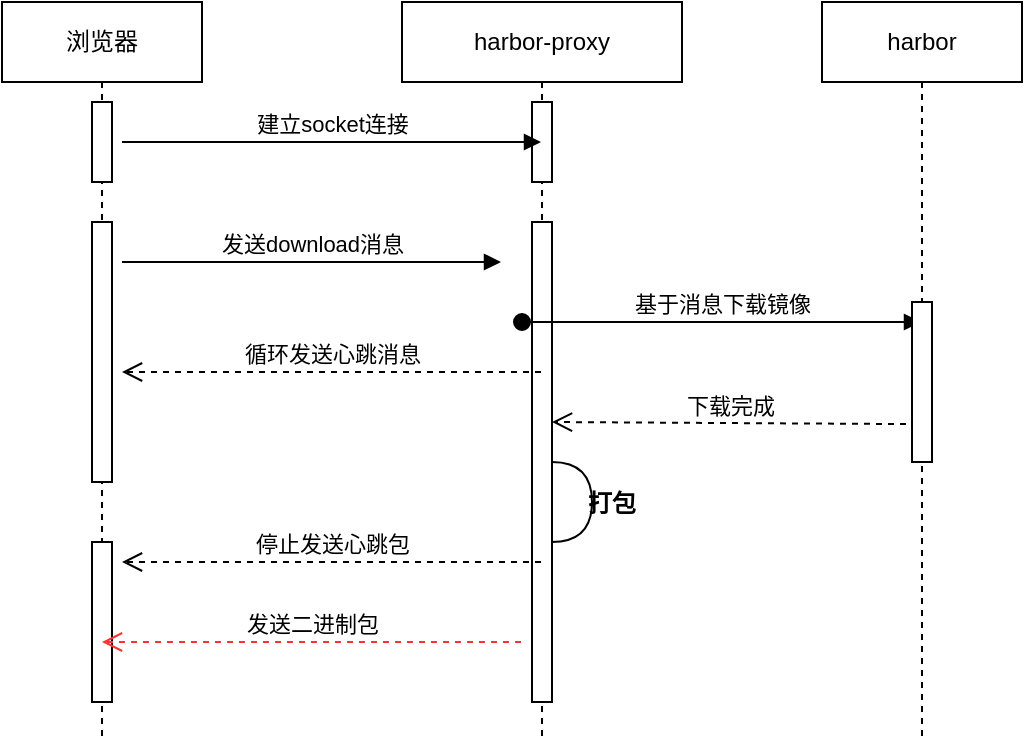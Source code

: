 <mxfile version="16.6.4" type="github" pages="5">
  <diagram id="hsNRYOvsJTTSKMc1zOzu" name="第 1 页">
    <mxGraphModel dx="942" dy="518" grid="1" gridSize="10" guides="1" tooltips="1" connect="1" arrows="1" fold="1" page="1" pageScale="1" pageWidth="827" pageHeight="1169" math="0" shadow="0">
      <root>
        <mxCell id="0" />
        <mxCell id="1" parent="0" />
        <mxCell id="zVuziUkLwVT8MejhazCk-3" value="harbor-proxy" style="shape=umlLifeline;perimeter=lifelinePerimeter;whiteSpace=wrap;html=1;container=1;collapsible=0;recursiveResize=0;outlineConnect=0;" parent="1" vertex="1">
          <mxGeometry x="290" y="80" width="140" height="370" as="geometry" />
        </mxCell>
        <mxCell id="zVuziUkLwVT8MejhazCk-9" value="" style="html=1;points=[];perimeter=orthogonalPerimeter;" parent="zVuziUkLwVT8MejhazCk-3" vertex="1">
          <mxGeometry x="65" y="50" width="10" height="40" as="geometry" />
        </mxCell>
        <mxCell id="zVuziUkLwVT8MejhazCk-12" value="" style="html=1;points=[];perimeter=orthogonalPerimeter;" parent="zVuziUkLwVT8MejhazCk-3" vertex="1">
          <mxGeometry x="65" y="110" width="10" height="240" as="geometry" />
        </mxCell>
        <mxCell id="zVuziUkLwVT8MejhazCk-15" value="基于消息下载镜像" style="html=1;verticalAlign=bottom;startArrow=oval;startFill=1;endArrow=block;startSize=8;rounded=0;" parent="zVuziUkLwVT8MejhazCk-3" target="zVuziUkLwVT8MejhazCk-4" edge="1">
          <mxGeometry width="60" relative="1" as="geometry">
            <mxPoint x="60" y="160" as="sourcePoint" />
            <mxPoint x="120" y="160" as="targetPoint" />
          </mxGeometry>
        </mxCell>
        <mxCell id="zVuziUkLwVT8MejhazCk-17" value="下载完成" style="html=1;verticalAlign=bottom;endArrow=open;dashed=1;endSize=8;rounded=0;exitX=-0.3;exitY=0.763;exitDx=0;exitDy=0;exitPerimeter=0;" parent="zVuziUkLwVT8MejhazCk-3" source="zVuziUkLwVT8MejhazCk-14" edge="1">
          <mxGeometry relative="1" as="geometry">
            <mxPoint x="275" y="210" as="sourcePoint" />
            <mxPoint x="75" y="210" as="targetPoint" />
          </mxGeometry>
        </mxCell>
        <mxCell id="zVuziUkLwVT8MejhazCk-18" value="" style="shape=requiredInterface;html=1;verticalLabelPosition=bottom;sketch=0;" parent="zVuziUkLwVT8MejhazCk-3" vertex="1">
          <mxGeometry x="75" y="230" width="20" height="40" as="geometry" />
        </mxCell>
        <mxCell id="zVuziUkLwVT8MejhazCk-20" value="打包" style="text;align=center;fontStyle=1;verticalAlign=middle;spacingLeft=3;spacingRight=3;strokeColor=none;rotatable=0;points=[[0,0.5],[1,0.5]];portConstraint=eastwest;" parent="zVuziUkLwVT8MejhazCk-3" vertex="1">
          <mxGeometry x="65" y="237" width="80" height="26" as="geometry" />
        </mxCell>
        <mxCell id="zVuziUkLwVT8MejhazCk-4" value="harbor" style="shape=umlLifeline;perimeter=lifelinePerimeter;whiteSpace=wrap;html=1;container=1;collapsible=0;recursiveResize=0;outlineConnect=0;" parent="1" vertex="1">
          <mxGeometry x="500" y="80" width="100" height="370" as="geometry" />
        </mxCell>
        <mxCell id="zVuziUkLwVT8MejhazCk-14" value="" style="html=1;points=[];perimeter=orthogonalPerimeter;" parent="zVuziUkLwVT8MejhazCk-4" vertex="1">
          <mxGeometry x="45" y="150" width="10" height="80" as="geometry" />
        </mxCell>
        <mxCell id="zVuziUkLwVT8MejhazCk-5" value="浏览器" style="shape=umlLifeline;perimeter=lifelinePerimeter;whiteSpace=wrap;html=1;container=1;collapsible=0;recursiveResize=0;outlineConnect=0;" parent="1" vertex="1">
          <mxGeometry x="90" y="80" width="100" height="370" as="geometry" />
        </mxCell>
        <mxCell id="zVuziUkLwVT8MejhazCk-6" value="" style="html=1;points=[];perimeter=orthogonalPerimeter;" parent="zVuziUkLwVT8MejhazCk-5" vertex="1">
          <mxGeometry x="45" y="50" width="10" height="40" as="geometry" />
        </mxCell>
        <mxCell id="zVuziUkLwVT8MejhazCk-10" value="建立socket连接" style="html=1;verticalAlign=bottom;endArrow=block;rounded=0;" parent="zVuziUkLwVT8MejhazCk-5" target="zVuziUkLwVT8MejhazCk-3" edge="1">
          <mxGeometry width="80" relative="1" as="geometry">
            <mxPoint x="60" y="70" as="sourcePoint" />
            <mxPoint x="140" y="70" as="targetPoint" />
          </mxGeometry>
        </mxCell>
        <mxCell id="zVuziUkLwVT8MejhazCk-11" value="" style="html=1;points=[];perimeter=orthogonalPerimeter;" parent="zVuziUkLwVT8MejhazCk-5" vertex="1">
          <mxGeometry x="45" y="110" width="10" height="130" as="geometry" />
        </mxCell>
        <mxCell id="zVuziUkLwVT8MejhazCk-21" value="" style="html=1;points=[];perimeter=orthogonalPerimeter;" parent="zVuziUkLwVT8MejhazCk-5" vertex="1">
          <mxGeometry x="45" y="270" width="10" height="80" as="geometry" />
        </mxCell>
        <mxCell id="zVuziUkLwVT8MejhazCk-13" value="发送download消息" style="html=1;verticalAlign=bottom;endArrow=block;rounded=0;" parent="1" edge="1">
          <mxGeometry width="80" relative="1" as="geometry">
            <mxPoint x="150" y="210" as="sourcePoint" />
            <mxPoint x="339.5" y="210" as="targetPoint" />
          </mxGeometry>
        </mxCell>
        <mxCell id="zVuziUkLwVT8MejhazCk-16" value="循环发送心跳消息" style="html=1;verticalAlign=bottom;endArrow=open;dashed=1;endSize=8;rounded=0;" parent="1" source="zVuziUkLwVT8MejhazCk-3" edge="1">
          <mxGeometry relative="1" as="geometry">
            <mxPoint x="260" y="260" as="sourcePoint" />
            <mxPoint x="150" y="265" as="targetPoint" />
          </mxGeometry>
        </mxCell>
        <mxCell id="zVuziUkLwVT8MejhazCk-22" value="停止发送心跳包" style="html=1;verticalAlign=bottom;endArrow=open;dashed=1;endSize=8;rounded=0;" parent="1" edge="1">
          <mxGeometry relative="1" as="geometry">
            <mxPoint x="359.5" y="360" as="sourcePoint" />
            <mxPoint x="150" y="360" as="targetPoint" />
          </mxGeometry>
        </mxCell>
        <mxCell id="zVuziUkLwVT8MejhazCk-23" value="发送二进制包" style="html=1;verticalAlign=bottom;endArrow=open;dashed=1;endSize=8;rounded=0;strokeColor=#FF3333;" parent="1" edge="1">
          <mxGeometry relative="1" as="geometry">
            <mxPoint x="349.5" y="400" as="sourcePoint" />
            <mxPoint x="140" y="400" as="targetPoint" />
          </mxGeometry>
        </mxCell>
      </root>
    </mxGraphModel>
  </diagram>
  <diagram id="L7z4dJ1B733VnNSri-IA" name="第 2 页">
    <mxGraphModel dx="1769" dy="518" grid="1" gridSize="10" guides="1" tooltips="1" connect="1" arrows="1" fold="1" page="1" pageScale="1" pageWidth="827" pageHeight="1169" math="0" shadow="0">
      <root>
        <mxCell id="k11MfwLt2GvbIoPJqyfu-0" />
        <mxCell id="k11MfwLt2GvbIoPJqyfu-1" parent="k11MfwLt2GvbIoPJqyfu-0" />
        <mxCell id="i0Nuxof2SIGeUYEhLrmQ-1" value="浏览器" style="shape=umlLifeline;perimeter=lifelinePerimeter;whiteSpace=wrap;html=1;container=1;collapsible=0;recursiveResize=0;outlineConnect=0;" parent="k11MfwLt2GvbIoPJqyfu-1" vertex="1">
          <mxGeometry x="20" y="30" width="100" height="490" as="geometry" />
        </mxCell>
        <mxCell id="i0Nuxof2SIGeUYEhLrmQ-6" value="" style="html=1;points=[];perimeter=orthogonalPerimeter;" parent="i0Nuxof2SIGeUYEhLrmQ-1" vertex="1">
          <mxGeometry x="45" y="50" width="10" height="40" as="geometry" />
        </mxCell>
        <mxCell id="i0Nuxof2SIGeUYEhLrmQ-8" value="发送下载请求" style="endArrow=open;endFill=1;endSize=12;html=1;rounded=0;" parent="i0Nuxof2SIGeUYEhLrmQ-1" edge="1">
          <mxGeometry width="160" relative="1" as="geometry">
            <mxPoint x="50" y="60" as="sourcePoint" />
            <mxPoint x="210" y="60" as="targetPoint" />
          </mxGeometry>
        </mxCell>
        <mxCell id="i0Nuxof2SIGeUYEhLrmQ-26" value="" style="html=1;points=[];perimeter=orthogonalPerimeter;" parent="i0Nuxof2SIGeUYEhLrmQ-1" vertex="1">
          <mxGeometry x="50" y="310" width="10" height="80" as="geometry" />
        </mxCell>
        <mxCell id="i0Nuxof2SIGeUYEhLrmQ-27" value="返回tar包流" style="html=1;verticalAlign=bottom;endArrow=open;dashed=1;endSize=8;rounded=0;entryX=1;entryY=0.288;entryDx=0;entryDy=0;entryPerimeter=0;exitX=-0.4;exitY=0.75;exitDx=0;exitDy=0;exitPerimeter=0;" parent="i0Nuxof2SIGeUYEhLrmQ-1" edge="1">
          <mxGeometry relative="1" as="geometry">
            <mxPoint x="206" y="340" as="sourcePoint" />
            <mxPoint x="60" y="340" as="targetPoint" />
          </mxGeometry>
        </mxCell>
        <mxCell id="i0Nuxof2SIGeUYEhLrmQ-29" value="" style="strokeWidth=2;html=1;shape=mxgraph.flowchart.annotation_1;align=left;pointerEvents=1;strokeColor=#FF3333;" parent="i0Nuxof2SIGeUYEhLrmQ-1" vertex="1">
          <mxGeometry y="90" width="45" height="220" as="geometry" />
        </mxCell>
        <mxCell id="i0Nuxof2SIGeUYEhLrmQ-2" value="ingress网关" style="shape=umlLifeline;perimeter=lifelinePerimeter;whiteSpace=wrap;html=1;container=1;collapsible=0;recursiveResize=0;outlineConnect=0;" parent="k11MfwLt2GvbIoPJqyfu-1" vertex="1">
          <mxGeometry x="190" y="30" width="100" height="480" as="geometry" />
        </mxCell>
        <mxCell id="i0Nuxof2SIGeUYEhLrmQ-7" value="" style="html=1;points=[];perimeter=orthogonalPerimeter;" parent="i0Nuxof2SIGeUYEhLrmQ-2" vertex="1">
          <mxGeometry x="45" y="50" width="10" height="80" as="geometry" />
        </mxCell>
        <mxCell id="i0Nuxof2SIGeUYEhLrmQ-9" value="" style="endArrow=open;endFill=1;endSize=12;html=1;rounded=0;" parent="i0Nuxof2SIGeUYEhLrmQ-2" edge="1">
          <mxGeometry width="160" relative="1" as="geometry">
            <mxPoint x="60" y="80" as="sourcePoint" />
            <mxPoint x="200" y="80" as="targetPoint" />
          </mxGeometry>
        </mxCell>
        <mxCell id="i0Nuxof2SIGeUYEhLrmQ-10" value="根据域名将请求转发" style="edgeLabel;html=1;align=center;verticalAlign=middle;resizable=0;points=[];" parent="i0Nuxof2SIGeUYEhLrmQ-9" vertex="1" connectable="0">
          <mxGeometry x="0.171" y="-1" relative="1" as="geometry">
            <mxPoint x="-22" as="offset" />
          </mxGeometry>
        </mxCell>
        <mxCell id="i0Nuxof2SIGeUYEhLrmQ-24" value="" style="html=1;points=[];perimeter=orthogonalPerimeter;" parent="i0Nuxof2SIGeUYEhLrmQ-2" vertex="1">
          <mxGeometry x="45" y="280" width="10" height="80" as="geometry" />
        </mxCell>
        <mxCell id="i0Nuxof2SIGeUYEhLrmQ-25" value="返回tar包流" style="html=1;verticalAlign=bottom;endArrow=open;dashed=1;endSize=8;rounded=0;entryX=1;entryY=0.288;entryDx=0;entryDy=0;entryPerimeter=0;exitX=-0.4;exitY=0.75;exitDx=0;exitDy=0;exitPerimeter=0;" parent="i0Nuxof2SIGeUYEhLrmQ-2" source="i0Nuxof2SIGeUYEhLrmQ-22" edge="1">
          <mxGeometry relative="1" as="geometry">
            <mxPoint x="219.5" y="310.0" as="sourcePoint" />
            <mxPoint x="55" y="310.0" as="targetPoint" />
          </mxGeometry>
        </mxCell>
        <mxCell id="i0Nuxof2SIGeUYEhLrmQ-3" value="node server" style="shape=umlLifeline;perimeter=lifelinePerimeter;whiteSpace=wrap;html=1;container=1;collapsible=0;recursiveResize=0;outlineConnect=0;" parent="k11MfwLt2GvbIoPJqyfu-1" vertex="1">
          <mxGeometry x="350" y="30" width="100" height="510" as="geometry" />
        </mxCell>
        <mxCell id="i0Nuxof2SIGeUYEhLrmQ-11" value="" style="html=1;points=[];perimeter=orthogonalPerimeter;" parent="i0Nuxof2SIGeUYEhLrmQ-3" vertex="1">
          <mxGeometry x="45" y="70" width="10" height="80" as="geometry" />
        </mxCell>
        <mxCell id="i0Nuxof2SIGeUYEhLrmQ-13" value="" style="endArrow=open;endFill=1;endSize=12;html=1;rounded=0;" parent="i0Nuxof2SIGeUYEhLrmQ-3" edge="1">
          <mxGeometry width="160" relative="1" as="geometry">
            <mxPoint x="60" y="110" as="sourcePoint" />
            <mxPoint x="210" y="110" as="targetPoint" />
          </mxGeometry>
        </mxCell>
        <mxCell id="i0Nuxof2SIGeUYEhLrmQ-14" value="将请求代理到" style="edgeLabel;html=1;align=center;verticalAlign=middle;resizable=0;points=[];" parent="i0Nuxof2SIGeUYEhLrmQ-13" vertex="1" connectable="0">
          <mxGeometry x="-0.163" y="1" relative="1" as="geometry">
            <mxPoint as="offset" />
          </mxGeometry>
        </mxCell>
        <mxCell id="i0Nuxof2SIGeUYEhLrmQ-22" value="" style="html=1;points=[];perimeter=orthogonalPerimeter;" parent="i0Nuxof2SIGeUYEhLrmQ-3" vertex="1">
          <mxGeometry x="45" y="250" width="10" height="80" as="geometry" />
        </mxCell>
        <mxCell id="i0Nuxof2SIGeUYEhLrmQ-4" value="harbor proxy" style="shape=umlLifeline;perimeter=lifelinePerimeter;whiteSpace=wrap;html=1;container=1;collapsible=0;recursiveResize=0;outlineConnect=0;" parent="k11MfwLt2GvbIoPJqyfu-1" vertex="1">
          <mxGeometry x="520" y="30" width="100" height="490" as="geometry" />
        </mxCell>
        <mxCell id="i0Nuxof2SIGeUYEhLrmQ-12" value="" style="html=1;points=[];perimeter=orthogonalPerimeter;" parent="i0Nuxof2SIGeUYEhLrmQ-4" vertex="1">
          <mxGeometry x="45" y="80" width="10" height="220" as="geometry" />
        </mxCell>
        <mxCell id="i0Nuxof2SIGeUYEhLrmQ-16" value="" style="endArrow=open;endFill=1;endSize=12;html=1;rounded=0;" parent="i0Nuxof2SIGeUYEhLrmQ-4" edge="1">
          <mxGeometry width="160" relative="1" as="geometry">
            <mxPoint x="60" y="130" as="sourcePoint" />
            <mxPoint x="220" y="130" as="targetPoint" />
          </mxGeometry>
        </mxCell>
        <mxCell id="i0Nuxof2SIGeUYEhLrmQ-17" value="下载镜像" style="edgeLabel;html=1;align=center;verticalAlign=middle;resizable=0;points=[];" parent="i0Nuxof2SIGeUYEhLrmQ-16" vertex="1" connectable="0">
          <mxGeometry x="-0.275" y="-2" relative="1" as="geometry">
            <mxPoint as="offset" />
          </mxGeometry>
        </mxCell>
        <mxCell id="i0Nuxof2SIGeUYEhLrmQ-20" value="" style="endArrow=open;endFill=1;endSize=12;html=1;rounded=0;strokeColor=#FF3333;" parent="i0Nuxof2SIGeUYEhLrmQ-4" edge="1">
          <mxGeometry width="160" relative="1" as="geometry">
            <mxPoint x="60" y="190" as="sourcePoint" />
            <mxPoint x="60" y="240" as="targetPoint" />
            <Array as="points">
              <mxPoint x="130" y="190" />
              <mxPoint x="130" y="240" />
            </Array>
          </mxGeometry>
        </mxCell>
        <mxCell id="i0Nuxof2SIGeUYEhLrmQ-21" value="构建tar包" style="edgeLabel;html=1;align=center;verticalAlign=middle;resizable=0;points=[];" parent="i0Nuxof2SIGeUYEhLrmQ-20" vertex="1" connectable="0">
          <mxGeometry x="0.042" y="-2" relative="1" as="geometry">
            <mxPoint as="offset" />
          </mxGeometry>
        </mxCell>
        <mxCell id="i0Nuxof2SIGeUYEhLrmQ-5" value="harbor&amp;nbsp;" style="shape=umlLifeline;perimeter=lifelinePerimeter;whiteSpace=wrap;html=1;container=1;collapsible=0;recursiveResize=0;outlineConnect=0;" parent="k11MfwLt2GvbIoPJqyfu-1" vertex="1">
          <mxGeometry x="690" y="30" width="120" height="490" as="geometry" />
        </mxCell>
        <mxCell id="i0Nuxof2SIGeUYEhLrmQ-15" value="" style="html=1;points=[];perimeter=orthogonalPerimeter;" parent="i0Nuxof2SIGeUYEhLrmQ-5" vertex="1">
          <mxGeometry x="55" y="100" width="10" height="80" as="geometry" />
        </mxCell>
        <mxCell id="i0Nuxof2SIGeUYEhLrmQ-18" value="" style="html=1;verticalAlign=bottom;endArrow=open;dashed=1;endSize=8;rounded=0;exitX=0.1;exitY=0.838;exitDx=0;exitDy=0;exitPerimeter=0;strokeColor=#FF3333;" parent="k11MfwLt2GvbIoPJqyfu-1" source="i0Nuxof2SIGeUYEhLrmQ-15" target="i0Nuxof2SIGeUYEhLrmQ-4" edge="1">
          <mxGeometry relative="1" as="geometry">
            <mxPoint x="700" y="200" as="sourcePoint" />
            <mxPoint x="620" y="200" as="targetPoint" />
          </mxGeometry>
        </mxCell>
        <mxCell id="i0Nuxof2SIGeUYEhLrmQ-19" value="返回镜像流" style="edgeLabel;html=1;align=center;verticalAlign=middle;resizable=0;points=[];" parent="i0Nuxof2SIGeUYEhLrmQ-18" vertex="1" connectable="0">
          <mxGeometry x="-0.128" relative="1" as="geometry">
            <mxPoint as="offset" />
          </mxGeometry>
        </mxCell>
        <mxCell id="i0Nuxof2SIGeUYEhLrmQ-23" value="返回tar包流" style="html=1;verticalAlign=bottom;endArrow=open;dashed=1;endSize=8;rounded=0;entryX=1;entryY=0.288;entryDx=0;entryDy=0;entryPerimeter=0;" parent="k11MfwLt2GvbIoPJqyfu-1" source="i0Nuxof2SIGeUYEhLrmQ-4" target="i0Nuxof2SIGeUYEhLrmQ-22" edge="1">
          <mxGeometry relative="1" as="geometry">
            <mxPoint x="520" y="300" as="sourcePoint" />
            <mxPoint x="440" y="300" as="targetPoint" />
          </mxGeometry>
        </mxCell>
        <mxCell id="i0Nuxof2SIGeUYEhLrmQ-31" value="连接没有数据流返回" style="text;html=1;align=center;verticalAlign=middle;resizable=0;points=[];autosize=1;strokeColor=none;fillColor=none;" parent="k11MfwLt2GvbIoPJqyfu-1" vertex="1">
          <mxGeometry x="-55" y="210" width="120" height="20" as="geometry" />
        </mxCell>
      </root>
    </mxGraphModel>
  </diagram>
  <diagram id="IztFm5FgHRyAWo0Egs8b" name="第 3 页">
    <mxGraphModel dx="1231" dy="552" grid="1" gridSize="10" guides="1" tooltips="1" connect="1" arrows="1" fold="1" page="1" pageScale="1" pageWidth="827" pageHeight="1169" math="0" shadow="0">
      <root>
        <mxCell id="V5Y1Cy3g0f1geLYtEtpk-0" />
        <mxCell id="V5Y1Cy3g0f1geLYtEtpk-1" parent="V5Y1Cy3g0f1geLYtEtpk-0" />
        <mxCell id="qWzn6a-9nUey0_iNMmeY-0" value="浏览器" style="shape=umlLifeline;perimeter=lifelinePerimeter;whiteSpace=wrap;html=1;container=1;collapsible=0;recursiveResize=0;outlineConnect=0;" vertex="1" parent="V5Y1Cy3g0f1geLYtEtpk-1">
          <mxGeometry x="20" y="20" width="100" height="470" as="geometry" />
        </mxCell>
        <mxCell id="qWzn6a-9nUey0_iNMmeY-5" value="" style="html=1;points=[];perimeter=orthogonalPerimeter;" vertex="1" parent="qWzn6a-9nUey0_iNMmeY-0">
          <mxGeometry x="45" y="60" width="10" height="400" as="geometry" />
        </mxCell>
        <mxCell id="ccetfjtCbq8HZ4QAFg6L-1" value="发起下载请求" style="endArrow=block;endSize=16;endFill=0;html=1;rounded=0;" edge="1" parent="qWzn6a-9nUey0_iNMmeY-0">
          <mxGeometry width="160" relative="1" as="geometry">
            <mxPoint x="60" y="80" as="sourcePoint" />
            <mxPoint x="200" y="80" as="targetPoint" />
          </mxGeometry>
        </mxCell>
        <mxCell id="o76l_5UOQa3zAmM35BOO-8" value="根据地址发起下载请求" style="endArrow=block;endSize=16;endFill=0;html=1;rounded=0;strokeColor=#FF3333;" edge="1" parent="qWzn6a-9nUey0_iNMmeY-0">
          <mxGeometry width="160" relative="1" as="geometry">
            <mxPoint x="50" y="250" as="sourcePoint" />
            <mxPoint x="210" y="250" as="targetPoint" />
          </mxGeometry>
        </mxCell>
        <mxCell id="qWzn6a-9nUey0_iNMmeY-1" value="ingress网关" style="shape=umlLifeline;perimeter=lifelinePerimeter;whiteSpace=wrap;html=1;container=1;collapsible=0;recursiveResize=0;outlineConnect=0;" vertex="1" parent="V5Y1Cy3g0f1geLYtEtpk-1">
          <mxGeometry x="180" y="20" width="100" height="470" as="geometry" />
        </mxCell>
        <mxCell id="qWzn6a-9nUey0_iNMmeY-7" value="" style="html=1;points=[];perimeter=orthogonalPerimeter;" vertex="1" parent="qWzn6a-9nUey0_iNMmeY-1">
          <mxGeometry x="45" y="70" width="10" height="130" as="geometry" />
        </mxCell>
        <mxCell id="ccetfjtCbq8HZ4QAFg6L-2" value="域名转发" style="endArrow=block;endSize=16;endFill=0;html=1;rounded=0;" edge="1" parent="qWzn6a-9nUey0_iNMmeY-1">
          <mxGeometry width="160" relative="1" as="geometry">
            <mxPoint x="60" y="110" as="sourcePoint" />
            <mxPoint x="210" y="109.5" as="targetPoint" />
          </mxGeometry>
        </mxCell>
        <mxCell id="o76l_5UOQa3zAmM35BOO-7" value="" style="html=1;points=[];perimeter=orthogonalPerimeter;" vertex="1" parent="qWzn6a-9nUey0_iNMmeY-1">
          <mxGeometry x="45" y="230" width="10" height="130" as="geometry" />
        </mxCell>
        <mxCell id="o76l_5UOQa3zAmM35BOO-10" value="域名转发" style="endArrow=block;endSize=16;endFill=0;html=1;rounded=0;" edge="1" parent="qWzn6a-9nUey0_iNMmeY-1" target="qWzn6a-9nUey0_iNMmeY-4">
          <mxGeometry width="160" relative="1" as="geometry">
            <mxPoint x="60" y="280" as="sourcePoint" />
            <mxPoint x="220" y="280" as="targetPoint" />
          </mxGeometry>
        </mxCell>
        <mxCell id="o76l_5UOQa3zAmM35BOO-18" value="前端将文件打包成tar，并下载给用户" style="endArrow=block;endSize=16;endFill=0;html=1;rounded=0;strokeColor=#FF3333;" edge="1" parent="qWzn6a-9nUey0_iNMmeY-1" target="qWzn6a-9nUey0_iNMmeY-0">
          <mxGeometry width="160" relative="1" as="geometry">
            <mxPoint x="-105" y="370" as="sourcePoint" />
            <mxPoint x="55" y="370" as="targetPoint" />
            <Array as="points">
              <mxPoint x="-20" y="370" />
              <mxPoint x="-20" y="450" />
              <mxPoint x="-90" y="450" />
            </Array>
          </mxGeometry>
        </mxCell>
        <mxCell id="qWzn6a-9nUey0_iNMmeY-2" value="node server" style="shape=umlLifeline;perimeter=lifelinePerimeter;whiteSpace=wrap;html=1;container=1;collapsible=0;recursiveResize=0;outlineConnect=0;" vertex="1" parent="V5Y1Cy3g0f1geLYtEtpk-1">
          <mxGeometry x="350" y="20" width="100" height="470" as="geometry" />
        </mxCell>
        <mxCell id="qWzn6a-9nUey0_iNMmeY-8" value="" style="html=1;points=[];perimeter=orthogonalPerimeter;" vertex="1" parent="qWzn6a-9nUey0_iNMmeY-2">
          <mxGeometry x="45" y="80" width="10" height="100" as="geometry" />
        </mxCell>
        <mxCell id="qWzn6a-9nUey0_iNMmeY-3" value="harbor proxy" style="shape=umlLifeline;perimeter=lifelinePerimeter;whiteSpace=wrap;html=1;container=1;collapsible=0;recursiveResize=0;outlineConnect=0;" vertex="1" parent="V5Y1Cy3g0f1geLYtEtpk-1">
          <mxGeometry x="520" y="20" width="100" height="470" as="geometry" />
        </mxCell>
        <mxCell id="o76l_5UOQa3zAmM35BOO-0" value="" style="html=1;points=[];perimeter=orthogonalPerimeter;" vertex="1" parent="qWzn6a-9nUey0_iNMmeY-3">
          <mxGeometry x="45" y="100" width="10" height="80" as="geometry" />
        </mxCell>
        <mxCell id="o76l_5UOQa3zAmM35BOO-1" value="代理转发" style="endArrow=block;endSize=16;endFill=0;html=1;rounded=0;" edge="1" parent="qWzn6a-9nUey0_iNMmeY-3">
          <mxGeometry width="160" relative="1" as="geometry">
            <mxPoint x="-115" y="120" as="sourcePoint" />
            <mxPoint x="40" y="120" as="targetPoint" />
          </mxGeometry>
        </mxCell>
        <mxCell id="qWzn6a-9nUey0_iNMmeY-4" value="harbor" style="shape=umlLifeline;perimeter=lifelinePerimeter;whiteSpace=wrap;html=1;container=1;collapsible=0;recursiveResize=0;outlineConnect=0;" vertex="1" parent="V5Y1Cy3g0f1geLYtEtpk-1">
          <mxGeometry x="690" y="20" width="100" height="470" as="geometry" />
        </mxCell>
        <mxCell id="o76l_5UOQa3zAmM35BOO-2" value="返回下载对应的地址和token" style="html=1;verticalAlign=bottom;endArrow=open;dashed=1;endSize=8;rounded=0;" edge="1" parent="V5Y1Cy3g0f1geLYtEtpk-1" source="qWzn6a-9nUey0_iNMmeY-3">
          <mxGeometry relative="1" as="geometry">
            <mxPoint x="530" y="170" as="sourcePoint" />
            <mxPoint x="410" y="180" as="targetPoint" />
            <Array as="points">
              <mxPoint x="500" y="180" />
            </Array>
          </mxGeometry>
        </mxCell>
        <mxCell id="o76l_5UOQa3zAmM35BOO-3" value="返回下载对应的地址和token" style="html=1;verticalAlign=bottom;endArrow=open;dashed=1;endSize=8;rounded=0;" edge="1" parent="V5Y1Cy3g0f1geLYtEtpk-1">
          <mxGeometry relative="1" as="geometry">
            <mxPoint x="399.5" y="190" as="sourcePoint" />
            <mxPoint x="240" y="190" as="targetPoint" />
            <Array as="points">
              <mxPoint x="330" y="190" />
            </Array>
          </mxGeometry>
        </mxCell>
        <mxCell id="o76l_5UOQa3zAmM35BOO-4" value="返回下载对应的地址和token" style="html=1;verticalAlign=bottom;endArrow=open;dashed=1;endSize=8;rounded=0;" edge="1" parent="V5Y1Cy3g0f1geLYtEtpk-1">
          <mxGeometry relative="1" as="geometry">
            <mxPoint x="239.5" y="210" as="sourcePoint" />
            <mxPoint x="70" y="210" as="targetPoint" />
            <Array as="points">
              <mxPoint x="170" y="210" />
            </Array>
          </mxGeometry>
        </mxCell>
        <mxCell id="o76l_5UOQa3zAmM35BOO-14" value="分段返回镜像blob文件" style="html=1;verticalAlign=bottom;endArrow=open;dashed=1;endSize=8;rounded=0;entryX=1;entryY=0.823;entryDx=0;entryDy=0;entryPerimeter=0;startArrow=none;strokeColor=#000000;" edge="1" parent="V5Y1Cy3g0f1geLYtEtpk-1" source="o76l_5UOQa3zAmM35BOO-9" target="o76l_5UOQa3zAmM35BOO-7">
          <mxGeometry relative="1" as="geometry">
            <mxPoint x="480" y="350" as="sourcePoint" />
            <mxPoint x="400" y="350" as="targetPoint" />
          </mxGeometry>
        </mxCell>
        <mxCell id="o76l_5UOQa3zAmM35BOO-9" value="" style="html=1;points=[];perimeter=orthogonalPerimeter;" vertex="1" parent="V5Y1Cy3g0f1geLYtEtpk-1">
          <mxGeometry x="735" y="280" width="10" height="80" as="geometry" />
        </mxCell>
        <mxCell id="o76l_5UOQa3zAmM35BOO-15" value="" style="html=1;verticalAlign=bottom;endArrow=none;dashed=1;endSize=8;rounded=0;entryX=1;entryY=0.823;entryDx=0;entryDy=0;entryPerimeter=0;" edge="1" parent="V5Y1Cy3g0f1geLYtEtpk-1" source="qWzn6a-9nUey0_iNMmeY-4" target="o76l_5UOQa3zAmM35BOO-9">
          <mxGeometry relative="1" as="geometry">
            <mxPoint x="739.5" y="356.99" as="sourcePoint" />
            <mxPoint x="235" y="356.99" as="targetPoint" />
          </mxGeometry>
        </mxCell>
        <mxCell id="o76l_5UOQa3zAmM35BOO-16" value="分段返回bob文件" style="html=1;verticalAlign=bottom;endArrow=open;dashed=1;endSize=8;rounded=0;exitX=-0.4;exitY=0.962;exitDx=0;exitDy=0;exitPerimeter=0;" edge="1" parent="V5Y1Cy3g0f1geLYtEtpk-1" source="o76l_5UOQa3zAmM35BOO-7" target="qWzn6a-9nUey0_iNMmeY-0">
          <mxGeometry relative="1" as="geometry">
            <mxPoint x="160" y="350" as="sourcePoint" />
            <mxPoint x="80" y="350" as="targetPoint" />
          </mxGeometry>
        </mxCell>
      </root>
    </mxGraphModel>
  </diagram>
  <diagram id="RWZ3I1QnQmwat0PDC8b3" name="第 4 页">
    <mxGraphModel dx="1231" dy="552" grid="1" gridSize="10" guides="1" tooltips="1" connect="1" arrows="1" fold="1" page="1" pageScale="1" pageWidth="827" pageHeight="1169" math="0" shadow="0">
      <root>
        <mxCell id="nZUNFPnTdlETMGHg9VTF-0" />
        <mxCell id="nZUNFPnTdlETMGHg9VTF-1" parent="nZUNFPnTdlETMGHg9VTF-0" />
        <mxCell id="nZUNFPnTdlETMGHg9VTF-9" value="" style="rounded=0;whiteSpace=wrap;html=1;" vertex="1" parent="nZUNFPnTdlETMGHg9VTF-1">
          <mxGeometry x="430" y="40" width="600" height="360" as="geometry" />
        </mxCell>
        <mxCell id="nZUNFPnTdlETMGHg9VTF-2" value="ingress" style="rounded=0;whiteSpace=wrap;html=1;fillColor=#FF9999;" vertex="1" parent="nZUNFPnTdlETMGHg9VTF-1">
          <mxGeometry x="460" y="60" width="90" height="310" as="geometry" />
        </mxCell>
        <mxCell id="nZUNFPnTdlETMGHg9VTF-6" value="浏览器" style="rounded=0;whiteSpace=wrap;html=1;fillColor=#33FFFF;" vertex="1" parent="nZUNFPnTdlETMGHg9VTF-1">
          <mxGeometry x="280" y="40" width="80" height="360" as="geometry" />
        </mxCell>
        <mxCell id="nZUNFPnTdlETMGHg9VTF-10" value="k8s集群" style="text;html=1;strokeColor=none;fillColor=none;align=center;verticalAlign=middle;whiteSpace=wrap;rounded=0;" vertex="1" parent="nZUNFPnTdlETMGHg9VTF-1">
          <mxGeometry x="690" y="10" width="110" height="30" as="geometry" />
        </mxCell>
        <mxCell id="nZUNFPnTdlETMGHg9VTF-11" value="" style="rounded=0;whiteSpace=wrap;html=1;fillColor=#FFFF33;" vertex="1" parent="nZUNFPnTdlETMGHg9VTF-1">
          <mxGeometry x="610" y="70" width="360" height="70" as="geometry" />
        </mxCell>
        <mxCell id="nZUNFPnTdlETMGHg9VTF-12" value="" style="rounded=0;whiteSpace=wrap;html=1;fillColor=#66FF66;" vertex="1" parent="nZUNFPnTdlETMGHg9VTF-1">
          <mxGeometry x="610" y="180" width="360" height="70" as="geometry" />
        </mxCell>
        <mxCell id="nZUNFPnTdlETMGHg9VTF-14" value="harbor-proxy01" style="rounded=0;whiteSpace=wrap;html=1;fillColor=#FF6666;" vertex="1" parent="nZUNFPnTdlETMGHg9VTF-1">
          <mxGeometry x="660" y="205" width="110" height="30" as="geometry" />
        </mxCell>
        <mxCell id="nZUNFPnTdlETMGHg9VTF-15" value="harbor-proxy02" style="rounded=0;whiteSpace=wrap;html=1;fillColor=#FF6666;" vertex="1" parent="nZUNFPnTdlETMGHg9VTF-1">
          <mxGeometry x="800" y="205" width="110" height="30" as="geometry" />
        </mxCell>
        <mxCell id="nZUNFPnTdlETMGHg9VTF-16" value="harbor-proxy statefulSet" style="text;html=1;strokeColor=none;fillColor=none;align=center;verticalAlign=middle;whiteSpace=wrap;rounded=0;" vertex="1" parent="nZUNFPnTdlETMGHg9VTF-1">
          <mxGeometry x="707.5" y="180" width="145" height="30" as="geometry" />
        </mxCell>
        <mxCell id="nZUNFPnTdlETMGHg9VTF-17" value="" style="rounded=0;whiteSpace=wrap;html=1;fillColor=#E1D5E7;" vertex="1" parent="nZUNFPnTdlETMGHg9VTF-1">
          <mxGeometry x="610" y="285" width="360" height="70" as="geometry" />
        </mxCell>
        <mxCell id="nZUNFPnTdlETMGHg9VTF-18" value="harbor" style="rounded=0;whiteSpace=wrap;html=1;" vertex="1" parent="nZUNFPnTdlETMGHg9VTF-1">
          <mxGeometry x="660" y="305" width="110" height="30" as="geometry" />
        </mxCell>
        <mxCell id="nZUNFPnTdlETMGHg9VTF-19" value="harbor" style="rounded=0;whiteSpace=wrap;html=1;" vertex="1" parent="nZUNFPnTdlETMGHg9VTF-1">
          <mxGeometry x="810" y="305" width="110" height="30" as="geometry" />
        </mxCell>
        <mxCell id="nZUNFPnTdlETMGHg9VTF-20" value="harbor deployment" style="text;html=1;strokeColor=none;fillColor=none;align=center;verticalAlign=middle;whiteSpace=wrap;rounded=0;" vertex="1" parent="nZUNFPnTdlETMGHg9VTF-1">
          <mxGeometry x="740" y="280" width="120" height="30" as="geometry" />
        </mxCell>
        <mxCell id="nZUNFPnTdlETMGHg9VTF-22" value="front" style="rounded=0;whiteSpace=wrap;html=1;" vertex="1" parent="nZUNFPnTdlETMGHg9VTF-1">
          <mxGeometry x="660" y="100" width="110" height="30" as="geometry" />
        </mxCell>
        <mxCell id="nZUNFPnTdlETMGHg9VTF-23" value="front" style="rounded=0;whiteSpace=wrap;html=1;" vertex="1" parent="nZUNFPnTdlETMGHg9VTF-1">
          <mxGeometry x="800" y="100" width="110" height="30" as="geometry" />
        </mxCell>
        <mxCell id="nZUNFPnTdlETMGHg9VTF-24" value="front deployment" style="text;html=1;strokeColor=none;fillColor=none;align=center;verticalAlign=middle;whiteSpace=wrap;rounded=0;" vertex="1" parent="nZUNFPnTdlETMGHg9VTF-1">
          <mxGeometry x="740" y="70" width="130" height="30" as="geometry" />
        </mxCell>
      </root>
    </mxGraphModel>
  </diagram>
  <diagram id="mcTrUxRk5gPq_iTI5FCU" name="第 5 页">
    <mxGraphModel dx="1231" dy="552" grid="1" gridSize="10" guides="1" tooltips="1" connect="1" arrows="1" fold="1" page="1" pageScale="1" pageWidth="827" pageHeight="1169" math="0" shadow="0">
      <root>
        <mxCell id="yqdyxkt8MNIBqJcXRIDn-0" />
        <mxCell id="yqdyxkt8MNIBqJcXRIDn-1" parent="yqdyxkt8MNIBqJcXRIDn-0" />
        <mxCell id="yqdyxkt8MNIBqJcXRIDn-2" value="浏览器" style="shape=umlLifeline;perimeter=lifelinePerimeter;whiteSpace=wrap;html=1;container=1;collapsible=0;recursiveResize=0;outlineConnect=0;" vertex="1" parent="yqdyxkt8MNIBqJcXRIDn-1">
          <mxGeometry y="20" width="130" height="610" as="geometry" />
        </mxCell>
        <mxCell id="yqdyxkt8MNIBqJcXRIDn-3" value="" style="html=1;points=[];perimeter=orthogonalPerimeter;" vertex="1" parent="yqdyxkt8MNIBqJcXRIDn-2">
          <mxGeometry x="60" y="50" width="10" height="210" as="geometry" />
        </mxCell>
        <mxCell id="yqdyxkt8MNIBqJcXRIDn-4" value="发起下载请求" style="endArrow=block;endSize=16;endFill=0;html=1;rounded=0;" edge="1" parent="yqdyxkt8MNIBqJcXRIDn-2">
          <mxGeometry x="-0.143" width="160" relative="1" as="geometry">
            <mxPoint x="80" y="80" as="sourcePoint" />
            <mxPoint x="200" y="80" as="targetPoint" />
            <mxPoint as="offset" />
          </mxGeometry>
        </mxCell>
        <mxCell id="yqdyxkt8MNIBqJcXRIDn-29" value="循环请求下载状态" style="ellipse;shape=umlControl;whiteSpace=wrap;html=1;fillColor=#FFFFFF;" vertex="1" parent="yqdyxkt8MNIBqJcXRIDn-2">
          <mxGeometry x="35" y="305" width="60" height="70" as="geometry" />
        </mxCell>
        <mxCell id="yqdyxkt8MNIBqJcXRIDn-22" value="返回对应pod的handless url" style="html=1;verticalAlign=bottom;endArrow=open;dashed=1;endSize=8;rounded=0;strokeColor=#000000;entryX=1.4;entryY=0.669;entryDx=0;entryDy=0;entryPerimeter=0;exitX=-0.4;exitY=1.013;exitDx=0;exitDy=0;exitPerimeter=0;" edge="1" parent="yqdyxkt8MNIBqJcXRIDn-2" source="yqdyxkt8MNIBqJcXRIDn-7">
          <mxGeometry relative="1" as="geometry">
            <mxPoint x="230" y="230" as="sourcePoint" />
            <mxPoint x="80" y="230.0" as="targetPoint" />
          </mxGeometry>
        </mxCell>
        <mxCell id="yqdyxkt8MNIBqJcXRIDn-43" value="" style="html=1;points=[];perimeter=orthogonalPerimeter;fillColor=#FFFFFF;" vertex="1" parent="yqdyxkt8MNIBqJcXRIDn-2">
          <mxGeometry x="60" y="420" width="10" height="180" as="geometry" />
        </mxCell>
        <mxCell id="yqdyxkt8MNIBqJcXRIDn-46" style="edgeStyle=orthogonalEdgeStyle;rounded=0;orthogonalLoop=1;jettySize=auto;html=1;strokeColor=#000000;" edge="1" parent="yqdyxkt8MNIBqJcXRIDn-2" source="yqdyxkt8MNIBqJcXRIDn-43">
          <mxGeometry relative="1" as="geometry">
            <mxPoint x="72" y="510" as="targetPoint" />
            <Array as="points">
              <mxPoint x="100" y="470" />
              <mxPoint x="100" y="510" />
              <mxPoint x="72" y="510" />
            </Array>
          </mxGeometry>
        </mxCell>
        <mxCell id="yqdyxkt8MNIBqJcXRIDn-47" value="报错给用户" style="edgeLabel;html=1;align=center;verticalAlign=middle;resizable=0;points=[];" vertex="1" connectable="0" parent="yqdyxkt8MNIBqJcXRIDn-46">
          <mxGeometry x="0.041" y="-2" relative="1" as="geometry">
            <mxPoint as="offset" />
          </mxGeometry>
        </mxCell>
        <mxCell id="yqdyxkt8MNIBqJcXRIDn-53" value="" style="endArrow=block;endFill=1;html=1;edgeStyle=orthogonalEdgeStyle;align=left;verticalAlign=top;rounded=0;strokeColor=#000000;" edge="1" parent="yqdyxkt8MNIBqJcXRIDn-2">
          <mxGeometry x="-1" relative="1" as="geometry">
            <mxPoint x="70" y="550" as="sourcePoint" />
            <mxPoint x="230" y="550" as="targetPoint" />
          </mxGeometry>
        </mxCell>
        <mxCell id="yqdyxkt8MNIBqJcXRIDn-54" value="" style="edgeLabel;resizable=0;html=1;align=left;verticalAlign=bottom;fillColor=#FFFFFF;" connectable="0" vertex="1" parent="yqdyxkt8MNIBqJcXRIDn-53">
          <mxGeometry x="-1" relative="1" as="geometry" />
        </mxCell>
        <mxCell id="yqdyxkt8MNIBqJcXRIDn-55" value="请求对应pod去下载" style="edgeLabel;html=1;align=center;verticalAlign=middle;resizable=0;points=[];" vertex="1" connectable="0" parent="yqdyxkt8MNIBqJcXRIDn-53">
          <mxGeometry x="-0.163" y="-1" relative="1" as="geometry">
            <mxPoint as="offset" />
          </mxGeometry>
        </mxCell>
        <mxCell id="yqdyxkt8MNIBqJcXRIDn-64" value="返回tar包流" style="html=1;verticalAlign=bottom;endArrow=open;dashed=1;endSize=8;rounded=0;strokeColor=#000000;" edge="1" parent="yqdyxkt8MNIBqJcXRIDn-2">
          <mxGeometry relative="1" as="geometry">
            <mxPoint x="229.5" y="590" as="sourcePoint" />
            <mxPoint x="70" y="590" as="targetPoint" />
          </mxGeometry>
        </mxCell>
        <mxCell id="yqdyxkt8MNIBqJcXRIDn-6" value="ingress网关" style="shape=umlLifeline;perimeter=lifelinePerimeter;whiteSpace=wrap;html=1;container=1;collapsible=0;recursiveResize=0;outlineConnect=0;" vertex="1" parent="yqdyxkt8MNIBqJcXRIDn-1">
          <mxGeometry x="180" y="20" width="100" height="620" as="geometry" />
        </mxCell>
        <mxCell id="yqdyxkt8MNIBqJcXRIDn-7" value="" style="html=1;points=[];perimeter=orthogonalPerimeter;" vertex="1" parent="yqdyxkt8MNIBqJcXRIDn-6">
          <mxGeometry x="45" y="70" width="10" height="160" as="geometry" />
        </mxCell>
        <mxCell id="yqdyxkt8MNIBqJcXRIDn-8" value="域名转发" style="endArrow=block;endSize=16;endFill=0;html=1;rounded=0;" edge="1" parent="yqdyxkt8MNIBqJcXRIDn-6">
          <mxGeometry width="160" relative="1" as="geometry">
            <mxPoint x="60" y="110" as="sourcePoint" />
            <mxPoint x="210" y="109.5" as="targetPoint" />
          </mxGeometry>
        </mxCell>
        <mxCell id="yqdyxkt8MNIBqJcXRIDn-27" value="" style="html=1;points=[];perimeter=orthogonalPerimeter;fillColor=#FFFFFF;" vertex="1" parent="yqdyxkt8MNIBqJcXRIDn-6">
          <mxGeometry x="42.5" y="305" width="17.5" height="145" as="geometry" />
        </mxCell>
        <mxCell id="yqdyxkt8MNIBqJcXRIDn-50" value="" style="html=1;points=[];perimeter=orthogonalPerimeter;fillColor=#FFFFFF;" vertex="1" parent="yqdyxkt8MNIBqJcXRIDn-6">
          <mxGeometry x="45" y="500" width="10" height="100" as="geometry" />
        </mxCell>
        <mxCell id="yqdyxkt8MNIBqJcXRIDn-12" value="node server" style="shape=umlLifeline;perimeter=lifelinePerimeter;whiteSpace=wrap;html=1;container=1;collapsible=0;recursiveResize=0;outlineConnect=0;" vertex="1" parent="yqdyxkt8MNIBqJcXRIDn-1">
          <mxGeometry x="350" y="20" width="100" height="620" as="geometry" />
        </mxCell>
        <mxCell id="yqdyxkt8MNIBqJcXRIDn-13" value="" style="html=1;points=[];perimeter=orthogonalPerimeter;" vertex="1" parent="yqdyxkt8MNIBqJcXRIDn-12">
          <mxGeometry x="45" y="80" width="10" height="130" as="geometry" />
        </mxCell>
        <mxCell id="yqdyxkt8MNIBqJcXRIDn-28" value="" style="html=1;points=[];perimeter=orthogonalPerimeter;fillColor=#FFFFFF;" vertex="1" parent="yqdyxkt8MNIBqJcXRIDn-12">
          <mxGeometry x="45" y="300" width="10" height="120" as="geometry" />
        </mxCell>
        <mxCell id="yqdyxkt8MNIBqJcXRIDn-38" value="返回下载结果" style="html=1;verticalAlign=bottom;endArrow=open;dashed=1;endSize=8;rounded=0;strokeColor=#000000;" edge="1" parent="yqdyxkt8MNIBqJcXRIDn-12" source="yqdyxkt8MNIBqJcXRIDn-14">
          <mxGeometry relative="1" as="geometry">
            <mxPoint x="140" y="400" as="sourcePoint" />
            <mxPoint x="60" y="400" as="targetPoint" />
          </mxGeometry>
        </mxCell>
        <mxCell id="yqdyxkt8MNIBqJcXRIDn-51" value="" style="html=1;points=[];perimeter=orthogonalPerimeter;fillColor=#FFFFFF;" vertex="1" parent="yqdyxkt8MNIBqJcXRIDn-12">
          <mxGeometry x="45" y="500" width="10" height="100" as="geometry" />
        </mxCell>
        <mxCell id="yqdyxkt8MNIBqJcXRIDn-62" value="返回tar包流" style="html=1;verticalAlign=bottom;endArrow=open;dashed=1;endSize=8;rounded=0;strokeColor=#000000;" edge="1" parent="yqdyxkt8MNIBqJcXRIDn-12" source="yqdyxkt8MNIBqJcXRIDn-14">
          <mxGeometry relative="1" as="geometry">
            <mxPoint x="140" y="590" as="sourcePoint" />
            <mxPoint x="60" y="590" as="targetPoint" />
          </mxGeometry>
        </mxCell>
        <mxCell id="yqdyxkt8MNIBqJcXRIDn-14" value="harbor proxy" style="shape=umlLifeline;perimeter=lifelinePerimeter;whiteSpace=wrap;html=1;container=1;collapsible=0;recursiveResize=0;outlineConnect=0;" vertex="1" parent="yqdyxkt8MNIBqJcXRIDn-1">
          <mxGeometry x="520" y="20" width="100" height="620" as="geometry" />
        </mxCell>
        <mxCell id="yqdyxkt8MNIBqJcXRIDn-15" value="" style="html=1;points=[];perimeter=orthogonalPerimeter;" vertex="1" parent="yqdyxkt8MNIBqJcXRIDn-14">
          <mxGeometry x="45" y="100" width="10" height="320" as="geometry" />
        </mxCell>
        <mxCell id="yqdyxkt8MNIBqJcXRIDn-16" value="代理随机转发到单个pod" style="endArrow=block;endSize=16;endFill=0;html=1;rounded=0;" edge="1" parent="yqdyxkt8MNIBqJcXRIDn-14">
          <mxGeometry x="-0.032" width="160" relative="1" as="geometry">
            <mxPoint x="-115" y="120" as="sourcePoint" />
            <mxPoint x="40" y="120" as="targetPoint" />
            <mxPoint as="offset" />
          </mxGeometry>
        </mxCell>
        <mxCell id="yqdyxkt8MNIBqJcXRIDn-24" value="发起下载请求" style="endArrow=block;endSize=16;endFill=0;html=1;rounded=0;strokeColor=#000000;" edge="1" parent="yqdyxkt8MNIBqJcXRIDn-14">
          <mxGeometry width="160" relative="1" as="geometry">
            <mxPoint x="60" y="210" as="sourcePoint" />
            <mxPoint x="220" y="210" as="targetPoint" />
          </mxGeometry>
        </mxCell>
        <mxCell id="yqdyxkt8MNIBqJcXRIDn-52" value="" style="html=1;points=[];perimeter=orthogonalPerimeter;fillColor=#FFFFFF;" vertex="1" parent="yqdyxkt8MNIBqJcXRIDn-14">
          <mxGeometry x="45" y="500" width="10" height="90" as="geometry" />
        </mxCell>
        <mxCell id="yqdyxkt8MNIBqJcXRIDn-17" value="harbor" style="shape=umlLifeline;perimeter=lifelinePerimeter;whiteSpace=wrap;html=1;container=1;collapsible=0;recursiveResize=0;outlineConnect=0;" vertex="1" parent="yqdyxkt8MNIBqJcXRIDn-1">
          <mxGeometry x="690" y="20" width="90" height="630" as="geometry" />
        </mxCell>
        <mxCell id="yqdyxkt8MNIBqJcXRIDn-23" value="" style="html=1;points=[];perimeter=orthogonalPerimeter;fillColor=#FFFFFF;" vertex="1" parent="yqdyxkt8MNIBqJcXRIDn-17">
          <mxGeometry x="45" y="190" width="10" height="130" as="geometry" />
        </mxCell>
        <mxCell id="yqdyxkt8MNIBqJcXRIDn-20" value="返回对应pod的handless url" style="html=1;verticalAlign=bottom;endArrow=open;dashed=1;endSize=8;rounded=0;strokeColor=#000000;entryX=1.4;entryY=0.669;entryDx=0;entryDy=0;entryPerimeter=0;" edge="1" parent="yqdyxkt8MNIBqJcXRIDn-1" source="yqdyxkt8MNIBqJcXRIDn-14" target="yqdyxkt8MNIBqJcXRIDn-13">
          <mxGeometry relative="1" as="geometry">
            <mxPoint x="510" y="190" as="sourcePoint" />
            <mxPoint x="430" y="190" as="targetPoint" />
          </mxGeometry>
        </mxCell>
        <mxCell id="yqdyxkt8MNIBqJcXRIDn-21" value="返回对应pod的handless url" style="html=1;verticalAlign=bottom;endArrow=open;dashed=1;endSize=8;rounded=0;strokeColor=#000000;entryX=1.4;entryY=0.669;entryDx=0;entryDy=0;entryPerimeter=0;" edge="1" parent="yqdyxkt8MNIBqJcXRIDn-1">
          <mxGeometry relative="1" as="geometry">
            <mxPoint x="400.5" y="217.04" as="sourcePoint" />
            <mxPoint x="240" y="217.04" as="targetPoint" />
          </mxGeometry>
        </mxCell>
        <mxCell id="yqdyxkt8MNIBqJcXRIDn-30" value="参数带上pod地址" style="edgeStyle=orthogonalEdgeStyle;rounded=0;orthogonalLoop=1;jettySize=auto;html=1;strokeColor=#000000;" edge="1" parent="yqdyxkt8MNIBqJcXRIDn-1" source="yqdyxkt8MNIBqJcXRIDn-29">
          <mxGeometry relative="1" as="geometry">
            <mxPoint x="220" y="359" as="targetPoint" />
            <Array as="points">
              <mxPoint x="180" y="360" />
              <mxPoint x="180" y="359" />
            </Array>
          </mxGeometry>
        </mxCell>
        <mxCell id="yqdyxkt8MNIBqJcXRIDn-34" style="edgeStyle=orthogonalEdgeStyle;rounded=0;orthogonalLoop=1;jettySize=auto;html=1;strokeColor=#000000;exitX=1;exitY=0.366;exitDx=0;exitDy=0;exitPerimeter=0;" edge="1" parent="yqdyxkt8MNIBqJcXRIDn-1" source="yqdyxkt8MNIBqJcXRIDn-27">
          <mxGeometry relative="1" as="geometry">
            <mxPoint x="390" y="378" as="targetPoint" />
          </mxGeometry>
        </mxCell>
        <mxCell id="yqdyxkt8MNIBqJcXRIDn-35" value="域名转发" style="edgeLabel;html=1;align=center;verticalAlign=middle;resizable=0;points=[];" vertex="1" connectable="0" parent="yqdyxkt8MNIBqJcXRIDn-34">
          <mxGeometry x="-0.156" relative="1" as="geometry">
            <mxPoint x="1" as="offset" />
          </mxGeometry>
        </mxCell>
        <mxCell id="yqdyxkt8MNIBqJcXRIDn-25" value="返回镜像blob文件" style="html=1;verticalAlign=bottom;endArrow=open;dashed=1;endSize=8;rounded=0;strokeColor=#000000;" edge="1" parent="yqdyxkt8MNIBqJcXRIDn-1" source="yqdyxkt8MNIBqJcXRIDn-17" target="yqdyxkt8MNIBqJcXRIDn-14">
          <mxGeometry relative="1" as="geometry">
            <mxPoint x="660" y="330" as="sourcePoint" />
            <mxPoint x="580" y="330" as="targetPoint" />
            <Array as="points">
              <mxPoint x="660" y="330" />
            </Array>
          </mxGeometry>
        </mxCell>
        <mxCell id="yqdyxkt8MNIBqJcXRIDn-36" style="edgeStyle=orthogonalEdgeStyle;rounded=0;orthogonalLoop=1;jettySize=auto;html=1;strokeColor=#000000;" edge="1" parent="yqdyxkt8MNIBqJcXRIDn-1" source="yqdyxkt8MNIBqJcXRIDn-28">
          <mxGeometry relative="1" as="geometry">
            <mxPoint x="560" y="380" as="targetPoint" />
          </mxGeometry>
        </mxCell>
        <mxCell id="yqdyxkt8MNIBqJcXRIDn-37" value="解析参数，直连访问对应pod" style="edgeLabel;html=1;align=center;verticalAlign=middle;resizable=0;points=[];" vertex="1" connectable="0" parent="yqdyxkt8MNIBqJcXRIDn-36">
          <mxGeometry x="-0.236" y="-4" relative="1" as="geometry">
            <mxPoint x="12" y="-4" as="offset" />
          </mxGeometry>
        </mxCell>
        <mxCell id="yqdyxkt8MNIBqJcXRIDn-39" value="返回下载结果" style="html=1;verticalAlign=bottom;endArrow=open;dashed=1;endSize=8;rounded=0;strokeColor=#000000;" edge="1" parent="yqdyxkt8MNIBqJcXRIDn-1">
          <mxGeometry relative="1" as="geometry">
            <mxPoint x="409.5" y="420" as="sourcePoint" />
            <mxPoint x="250" y="420" as="targetPoint" />
          </mxGeometry>
        </mxCell>
        <mxCell id="yqdyxkt8MNIBqJcXRIDn-42" style="edgeStyle=orthogonalEdgeStyle;rounded=0;orthogonalLoop=1;jettySize=auto;html=1;exitX=0;exitY=0.5;exitDx=0;exitDy=0;strokeColor=#000000;" edge="1" parent="yqdyxkt8MNIBqJcXRIDn-1" source="yqdyxkt8MNIBqJcXRIDn-40">
          <mxGeometry relative="1" as="geometry">
            <mxPoint x="70" y="470" as="targetPoint" />
          </mxGeometry>
        </mxCell>
        <mxCell id="yqdyxkt8MNIBqJcXRIDn-44" value="失败" style="edgeLabel;html=1;align=center;verticalAlign=middle;resizable=0;points=[];" vertex="1" connectable="0" parent="yqdyxkt8MNIBqJcXRIDn-42">
          <mxGeometry relative="1" as="geometry">
            <mxPoint as="offset" />
          </mxGeometry>
        </mxCell>
        <mxCell id="yqdyxkt8MNIBqJcXRIDn-48" style="edgeStyle=orthogonalEdgeStyle;rounded=0;orthogonalLoop=1;jettySize=auto;html=1;exitX=0.5;exitY=1;exitDx=0;exitDy=0;strokeColor=#000000;" edge="1" parent="yqdyxkt8MNIBqJcXRIDn-1" source="yqdyxkt8MNIBqJcXRIDn-40" target="yqdyxkt8MNIBqJcXRIDn-2">
          <mxGeometry relative="1" as="geometry">
            <Array as="points">
              <mxPoint x="150" y="550" />
            </Array>
          </mxGeometry>
        </mxCell>
        <mxCell id="yqdyxkt8MNIBqJcXRIDn-49" value="成功" style="edgeLabel;html=1;align=center;verticalAlign=middle;resizable=0;points=[];" vertex="1" connectable="0" parent="yqdyxkt8MNIBqJcXRIDn-48">
          <mxGeometry x="0.084" y="-1" relative="1" as="geometry">
            <mxPoint as="offset" />
          </mxGeometry>
        </mxCell>
        <mxCell id="yqdyxkt8MNIBqJcXRIDn-40" value="下载结果" style="rhombus;whiteSpace=wrap;html=1;fillColor=#FFFFFF;" vertex="1" parent="yqdyxkt8MNIBqJcXRIDn-1">
          <mxGeometry x="120" y="430" width="60" height="80" as="geometry" />
        </mxCell>
        <mxCell id="yqdyxkt8MNIBqJcXRIDn-41" style="edgeStyle=orthogonalEdgeStyle;rounded=0;orthogonalLoop=1;jettySize=auto;html=1;strokeColor=#000000;" edge="1" parent="yqdyxkt8MNIBqJcXRIDn-1" source="yqdyxkt8MNIBqJcXRIDn-27" target="yqdyxkt8MNIBqJcXRIDn-40">
          <mxGeometry relative="1" as="geometry">
            <Array as="points">
              <mxPoint x="220" y="470" />
              <mxPoint x="220" y="470" />
            </Array>
          </mxGeometry>
        </mxCell>
        <mxCell id="yqdyxkt8MNIBqJcXRIDn-56" value="" style="endArrow=block;endFill=1;html=1;edgeStyle=orthogonalEdgeStyle;align=left;verticalAlign=top;rounded=0;strokeColor=#000000;" edge="1" parent="yqdyxkt8MNIBqJcXRIDn-1">
          <mxGeometry x="-1" relative="1" as="geometry">
            <mxPoint x="240" y="570" as="sourcePoint" />
            <mxPoint x="400" y="570" as="targetPoint" />
          </mxGeometry>
        </mxCell>
        <mxCell id="yqdyxkt8MNIBqJcXRIDn-57" value="" style="edgeLabel;resizable=0;html=1;align=left;verticalAlign=bottom;fillColor=#FFFFFF;" connectable="0" vertex="1" parent="yqdyxkt8MNIBqJcXRIDn-56">
          <mxGeometry x="-1" relative="1" as="geometry" />
        </mxCell>
        <mxCell id="yqdyxkt8MNIBqJcXRIDn-58" value="请求对应pod去下载" style="edgeLabel;html=1;align=center;verticalAlign=middle;resizable=0;points=[];" vertex="1" connectable="0" parent="yqdyxkt8MNIBqJcXRIDn-56">
          <mxGeometry x="-0.163" y="-1" relative="1" as="geometry">
            <mxPoint as="offset" />
          </mxGeometry>
        </mxCell>
        <mxCell id="yqdyxkt8MNIBqJcXRIDn-59" value="" style="endArrow=block;endFill=1;html=1;edgeStyle=orthogonalEdgeStyle;align=left;verticalAlign=top;rounded=0;strokeColor=#000000;" edge="1" parent="yqdyxkt8MNIBqJcXRIDn-1">
          <mxGeometry x="-1" relative="1" as="geometry">
            <mxPoint x="414" y="570" as="sourcePoint" />
            <mxPoint x="574" y="570" as="targetPoint" />
          </mxGeometry>
        </mxCell>
        <mxCell id="yqdyxkt8MNIBqJcXRIDn-60" value="" style="edgeLabel;resizable=0;html=1;align=left;verticalAlign=bottom;fillColor=#FFFFFF;" connectable="0" vertex="1" parent="yqdyxkt8MNIBqJcXRIDn-59">
          <mxGeometry x="-1" relative="1" as="geometry" />
        </mxCell>
        <mxCell id="yqdyxkt8MNIBqJcXRIDn-61" value="请求对应pod去下载" style="edgeLabel;html=1;align=center;verticalAlign=middle;resizable=0;points=[];" vertex="1" connectable="0" parent="yqdyxkt8MNIBqJcXRIDn-59">
          <mxGeometry x="-0.163" y="-1" relative="1" as="geometry">
            <mxPoint as="offset" />
          </mxGeometry>
        </mxCell>
        <mxCell id="yqdyxkt8MNIBqJcXRIDn-63" value="返回tar包流" style="html=1;verticalAlign=bottom;endArrow=open;dashed=1;endSize=8;rounded=0;strokeColor=#000000;" edge="1" parent="yqdyxkt8MNIBqJcXRIDn-1">
          <mxGeometry relative="1" as="geometry">
            <mxPoint x="389.5" y="610" as="sourcePoint" />
            <mxPoint x="230" y="610" as="targetPoint" />
          </mxGeometry>
        </mxCell>
      </root>
    </mxGraphModel>
  </diagram>
</mxfile>
